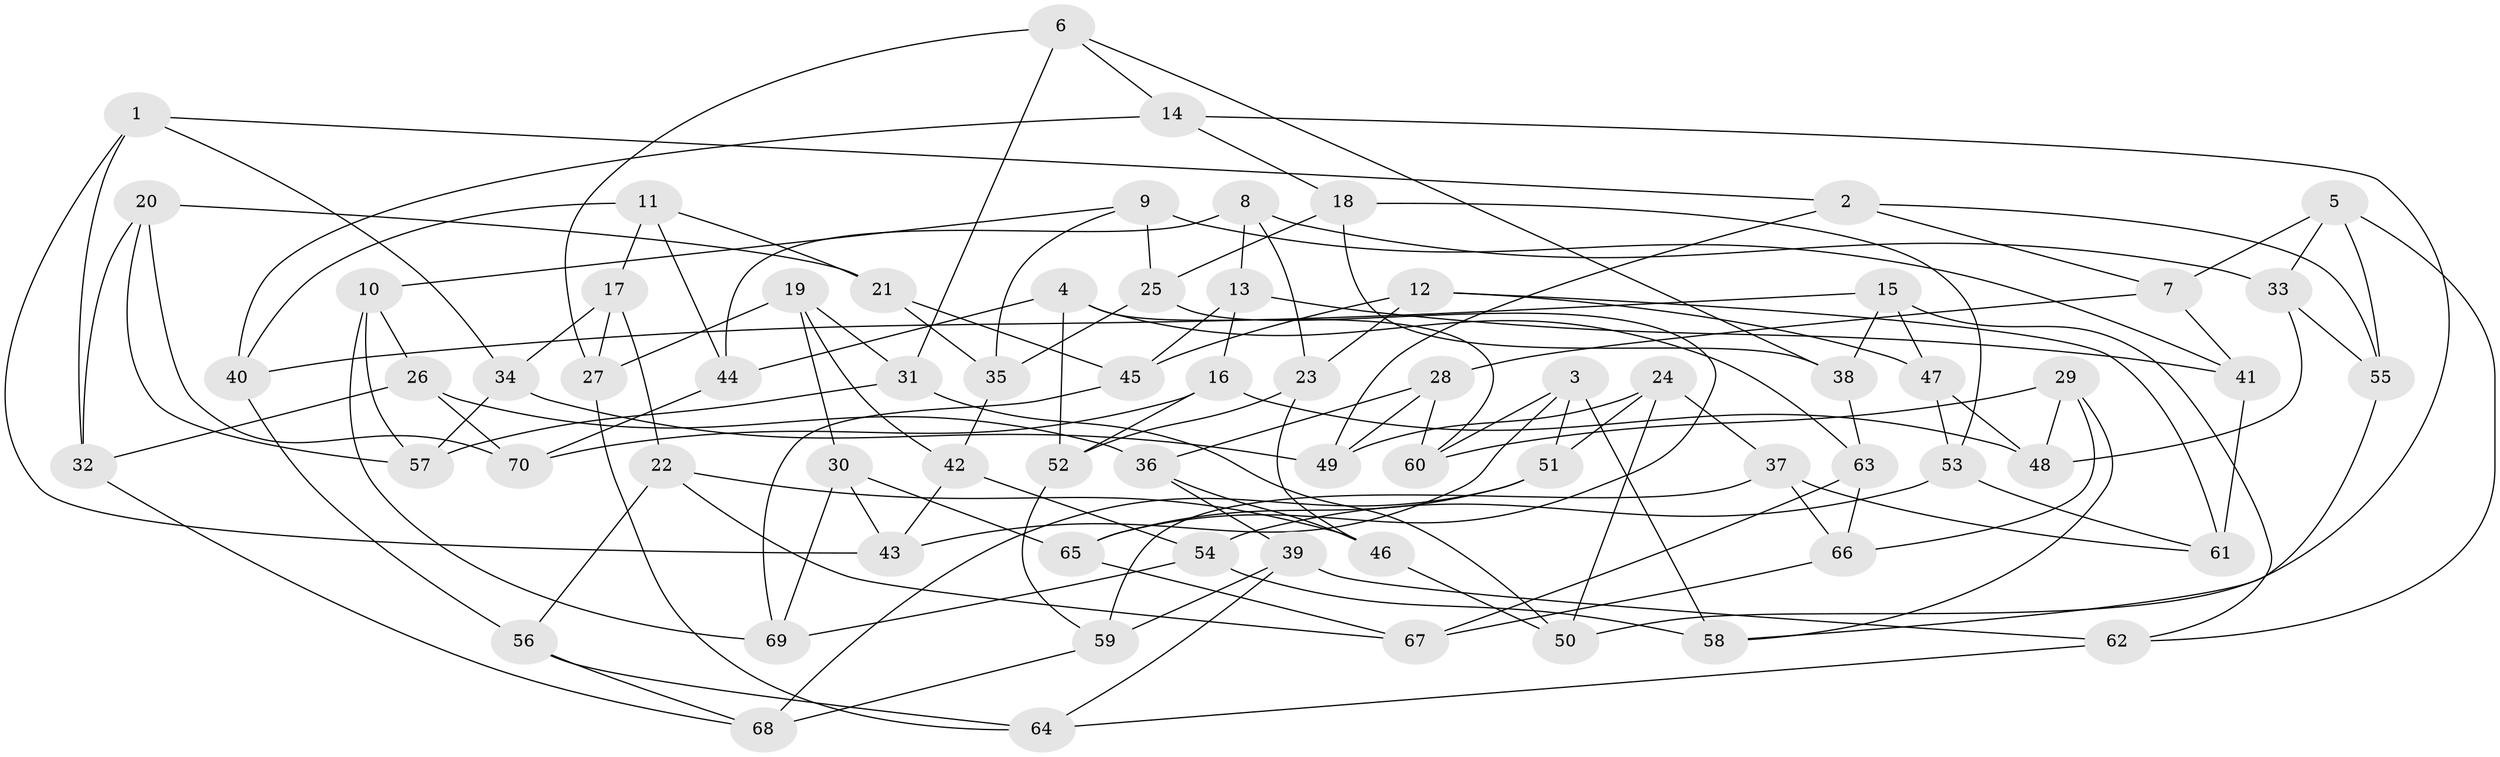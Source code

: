 // Generated by graph-tools (version 1.1) at 2025/26/03/09/25 03:26:54]
// undirected, 70 vertices, 140 edges
graph export_dot {
graph [start="1"]
  node [color=gray90,style=filled];
  1;
  2;
  3;
  4;
  5;
  6;
  7;
  8;
  9;
  10;
  11;
  12;
  13;
  14;
  15;
  16;
  17;
  18;
  19;
  20;
  21;
  22;
  23;
  24;
  25;
  26;
  27;
  28;
  29;
  30;
  31;
  32;
  33;
  34;
  35;
  36;
  37;
  38;
  39;
  40;
  41;
  42;
  43;
  44;
  45;
  46;
  47;
  48;
  49;
  50;
  51;
  52;
  53;
  54;
  55;
  56;
  57;
  58;
  59;
  60;
  61;
  62;
  63;
  64;
  65;
  66;
  67;
  68;
  69;
  70;
  1 -- 32;
  1 -- 2;
  1 -- 43;
  1 -- 34;
  2 -- 55;
  2 -- 7;
  2 -- 49;
  3 -- 58;
  3 -- 51;
  3 -- 60;
  3 -- 43;
  4 -- 44;
  4 -- 63;
  4 -- 60;
  4 -- 52;
  5 -- 7;
  5 -- 33;
  5 -- 55;
  5 -- 62;
  6 -- 38;
  6 -- 14;
  6 -- 31;
  6 -- 27;
  7 -- 28;
  7 -- 41;
  8 -- 23;
  8 -- 44;
  8 -- 33;
  8 -- 13;
  9 -- 35;
  9 -- 25;
  9 -- 41;
  9 -- 10;
  10 -- 26;
  10 -- 57;
  10 -- 69;
  11 -- 21;
  11 -- 44;
  11 -- 40;
  11 -- 17;
  12 -- 61;
  12 -- 45;
  12 -- 47;
  12 -- 23;
  13 -- 41;
  13 -- 16;
  13 -- 45;
  14 -- 18;
  14 -- 50;
  14 -- 40;
  15 -- 47;
  15 -- 38;
  15 -- 40;
  15 -- 62;
  16 -- 70;
  16 -- 48;
  16 -- 52;
  17 -- 27;
  17 -- 22;
  17 -- 34;
  18 -- 25;
  18 -- 53;
  18 -- 38;
  19 -- 42;
  19 -- 27;
  19 -- 30;
  19 -- 31;
  20 -- 70;
  20 -- 32;
  20 -- 21;
  20 -- 57;
  21 -- 35;
  21 -- 45;
  22 -- 67;
  22 -- 46;
  22 -- 56;
  23 -- 52;
  23 -- 46;
  24 -- 49;
  24 -- 50;
  24 -- 37;
  24 -- 51;
  25 -- 35;
  25 -- 65;
  26 -- 36;
  26 -- 32;
  26 -- 70;
  27 -- 64;
  28 -- 49;
  28 -- 60;
  28 -- 36;
  29 -- 58;
  29 -- 48;
  29 -- 66;
  29 -- 60;
  30 -- 65;
  30 -- 69;
  30 -- 43;
  31 -- 50;
  31 -- 57;
  32 -- 68;
  33 -- 55;
  33 -- 48;
  34 -- 57;
  34 -- 49;
  35 -- 42;
  36 -- 39;
  36 -- 46;
  37 -- 61;
  37 -- 66;
  37 -- 59;
  38 -- 63;
  39 -- 59;
  39 -- 62;
  39 -- 64;
  40 -- 56;
  41 -- 61;
  42 -- 54;
  42 -- 43;
  44 -- 70;
  45 -- 69;
  46 -- 50;
  47 -- 53;
  47 -- 48;
  51 -- 68;
  51 -- 65;
  52 -- 59;
  53 -- 61;
  53 -- 54;
  54 -- 69;
  54 -- 58;
  55 -- 58;
  56 -- 64;
  56 -- 68;
  59 -- 68;
  62 -- 64;
  63 -- 67;
  63 -- 66;
  65 -- 67;
  66 -- 67;
}
